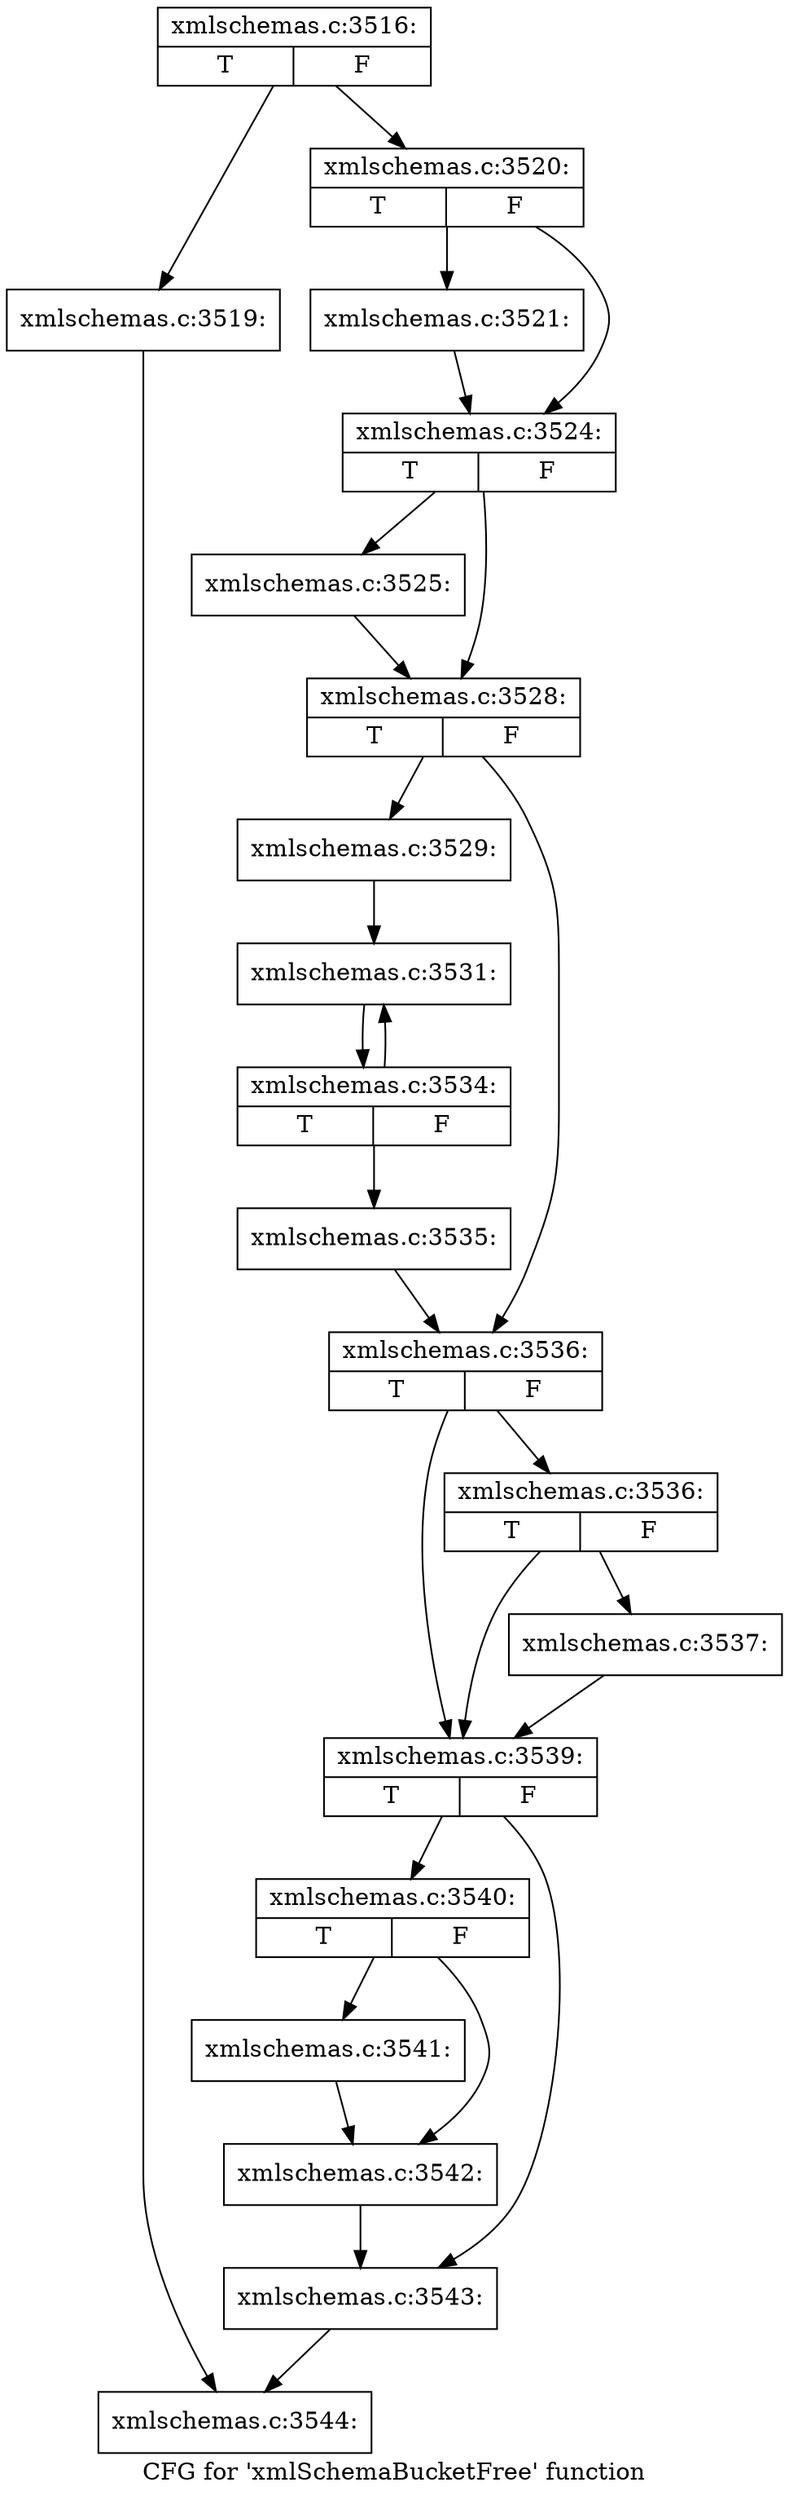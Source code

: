 digraph "CFG for 'xmlSchemaBucketFree' function" {
	label="CFG for 'xmlSchemaBucketFree' function";

	Node0x4a6c120 [shape=record,label="{xmlschemas.c:3516:|{<s0>T|<s1>F}}"];
	Node0x4a6c120 -> Node0x4a6d180;
	Node0x4a6c120 -> Node0x4a6d1d0;
	Node0x4a6d180 [shape=record,label="{xmlschemas.c:3519:}"];
	Node0x4a6d180 -> Node0x4a6d240;
	Node0x4a6d1d0 [shape=record,label="{xmlschemas.c:3520:|{<s0>T|<s1>F}}"];
	Node0x4a6d1d0 -> Node0x4a6de60;
	Node0x4a6d1d0 -> Node0x4a6c1b0;
	Node0x4a6de60 [shape=record,label="{xmlschemas.c:3521:}"];
	Node0x4a6de60 -> Node0x4a6c1b0;
	Node0x4a6c1b0 [shape=record,label="{xmlschemas.c:3524:|{<s0>T|<s1>F}}"];
	Node0x4a6c1b0 -> Node0x4b15680;
	Node0x4a6c1b0 -> Node0x4b15c80;
	Node0x4b15680 [shape=record,label="{xmlschemas.c:3525:}"];
	Node0x4b15680 -> Node0x4b15c80;
	Node0x4b15c80 [shape=record,label="{xmlschemas.c:3528:|{<s0>T|<s1>F}}"];
	Node0x4b15c80 -> Node0x4b16500;
	Node0x4b15c80 -> Node0x4b16550;
	Node0x4b16500 [shape=record,label="{xmlschemas.c:3529:}"];
	Node0x4b16500 -> Node0x4b171b0;
	Node0x4b171b0 [shape=record,label="{xmlschemas.c:3531:}"];
	Node0x4b171b0 -> Node0x4b17160;
	Node0x4b17160 [shape=record,label="{xmlschemas.c:3534:|{<s0>T|<s1>F}}"];
	Node0x4b17160 -> Node0x4b171b0;
	Node0x4b17160 -> Node0x4b17110;
	Node0x4b17110 [shape=record,label="{xmlschemas.c:3535:}"];
	Node0x4b17110 -> Node0x4b16550;
	Node0x4b16550 [shape=record,label="{xmlschemas.c:3536:|{<s0>T|<s1>F}}"];
	Node0x4b16550 -> Node0x4b17d40;
	Node0x4b16550 -> Node0x4b17d90;
	Node0x4b17d90 [shape=record,label="{xmlschemas.c:3536:|{<s0>T|<s1>F}}"];
	Node0x4b17d90 -> Node0x4b17cf0;
	Node0x4b17d90 -> Node0x4b17d40;
	Node0x4b17cf0 [shape=record,label="{xmlschemas.c:3537:}"];
	Node0x4b17cf0 -> Node0x4b17d40;
	Node0x4b17d40 [shape=record,label="{xmlschemas.c:3539:|{<s0>T|<s1>F}}"];
	Node0x4b17d40 -> Node0x4b18840;
	Node0x4b17d40 -> Node0x4b18890;
	Node0x4b18840 [shape=record,label="{xmlschemas.c:3540:|{<s0>T|<s1>F}}"];
	Node0x4b18840 -> Node0x4b18d00;
	Node0x4b18840 -> Node0x4b18d50;
	Node0x4b18d00 [shape=record,label="{xmlschemas.c:3541:}"];
	Node0x4b18d00 -> Node0x4b18d50;
	Node0x4b18d50 [shape=record,label="{xmlschemas.c:3542:}"];
	Node0x4b18d50 -> Node0x4b18890;
	Node0x4b18890 [shape=record,label="{xmlschemas.c:3543:}"];
	Node0x4b18890 -> Node0x4a6d240;
	Node0x4a6d240 [shape=record,label="{xmlschemas.c:3544:}"];
}
